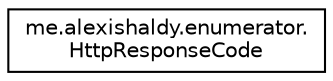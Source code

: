 digraph "Graphical Class Hierarchy"
{
  edge [fontname="Helvetica",fontsize="10",labelfontname="Helvetica",labelfontsize="10"];
  node [fontname="Helvetica",fontsize="10",shape=record];
  rankdir="LR";
  Node0 [label="me.alexishaldy.enumerator.\lHttpResponseCode",height=0.2,width=0.4,color="black", fillcolor="white", style="filled",URL="$enumme_1_1alexishaldy_1_1enumerator_1_1_http_response_code.html"];
}
